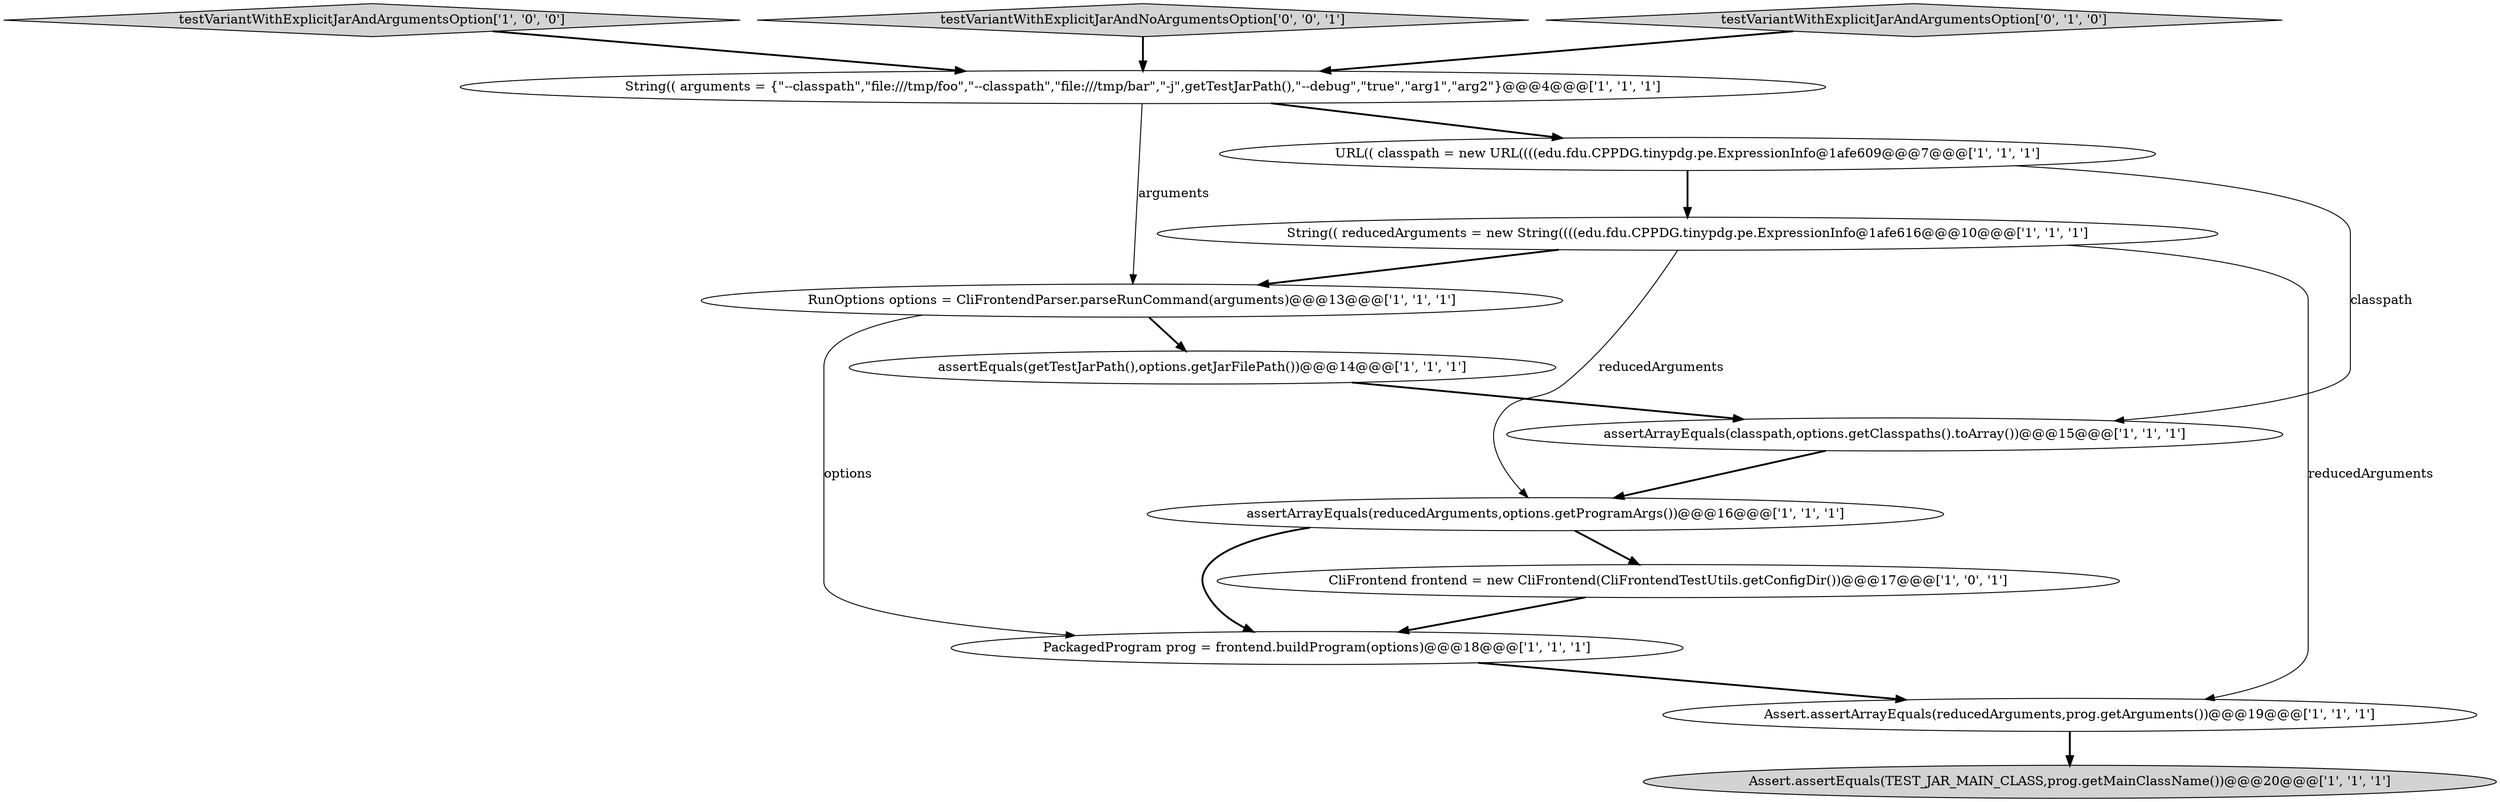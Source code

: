 digraph {
2 [style = filled, label = "Assert.assertArrayEquals(reducedArguments,prog.getArguments())@@@19@@@['1', '1', '1']", fillcolor = white, shape = ellipse image = "AAA0AAABBB1BBB"];
5 [style = filled, label = "URL(( classpath = new URL((((edu.fdu.CPPDG.tinypdg.pe.ExpressionInfo@1afe609@@@7@@@['1', '1', '1']", fillcolor = white, shape = ellipse image = "AAA0AAABBB1BBB"];
6 [style = filled, label = "testVariantWithExplicitJarAndArgumentsOption['1', '0', '0']", fillcolor = lightgray, shape = diamond image = "AAA0AAABBB1BBB"];
4 [style = filled, label = "String(( arguments = {\"--classpath\",\"file:///tmp/foo\",\"--classpath\",\"file:///tmp/bar\",\"-j\",getTestJarPath(),\"--debug\",\"true\",\"arg1\",\"arg2\"}@@@4@@@['1', '1', '1']", fillcolor = white, shape = ellipse image = "AAA0AAABBB1BBB"];
7 [style = filled, label = "RunOptions options = CliFrontendParser.parseRunCommand(arguments)@@@13@@@['1', '1', '1']", fillcolor = white, shape = ellipse image = "AAA0AAABBB1BBB"];
0 [style = filled, label = "String(( reducedArguments = new String((((edu.fdu.CPPDG.tinypdg.pe.ExpressionInfo@1afe616@@@10@@@['1', '1', '1']", fillcolor = white, shape = ellipse image = "AAA0AAABBB1BBB"];
9 [style = filled, label = "CliFrontend frontend = new CliFrontend(CliFrontendTestUtils.getConfigDir())@@@17@@@['1', '0', '1']", fillcolor = white, shape = ellipse image = "AAA0AAABBB1BBB"];
11 [style = filled, label = "PackagedProgram prog = frontend.buildProgram(options)@@@18@@@['1', '1', '1']", fillcolor = white, shape = ellipse image = "AAA0AAABBB1BBB"];
13 [style = filled, label = "testVariantWithExplicitJarAndNoArgumentsOption['0', '0', '1']", fillcolor = lightgray, shape = diamond image = "AAA0AAABBB3BBB"];
12 [style = filled, label = "testVariantWithExplicitJarAndArgumentsOption['0', '1', '0']", fillcolor = lightgray, shape = diamond image = "AAA0AAABBB2BBB"];
3 [style = filled, label = "assertArrayEquals(classpath,options.getClasspaths().toArray())@@@15@@@['1', '1', '1']", fillcolor = white, shape = ellipse image = "AAA0AAABBB1BBB"];
10 [style = filled, label = "assertEquals(getTestJarPath(),options.getJarFilePath())@@@14@@@['1', '1', '1']", fillcolor = white, shape = ellipse image = "AAA0AAABBB1BBB"];
8 [style = filled, label = "assertArrayEquals(reducedArguments,options.getProgramArgs())@@@16@@@['1', '1', '1']", fillcolor = white, shape = ellipse image = "AAA0AAABBB1BBB"];
1 [style = filled, label = "Assert.assertEquals(TEST_JAR_MAIN_CLASS,prog.getMainClassName())@@@20@@@['1', '1', '1']", fillcolor = lightgray, shape = ellipse image = "AAA0AAABBB1BBB"];
8->9 [style = bold, label=""];
6->4 [style = bold, label=""];
10->3 [style = bold, label=""];
5->3 [style = solid, label="classpath"];
4->7 [style = solid, label="arguments"];
0->8 [style = solid, label="reducedArguments"];
9->11 [style = bold, label=""];
5->0 [style = bold, label=""];
12->4 [style = bold, label=""];
7->11 [style = solid, label="options"];
8->11 [style = bold, label=""];
7->10 [style = bold, label=""];
4->5 [style = bold, label=""];
3->8 [style = bold, label=""];
11->2 [style = bold, label=""];
2->1 [style = bold, label=""];
0->2 [style = solid, label="reducedArguments"];
0->7 [style = bold, label=""];
13->4 [style = bold, label=""];
}
